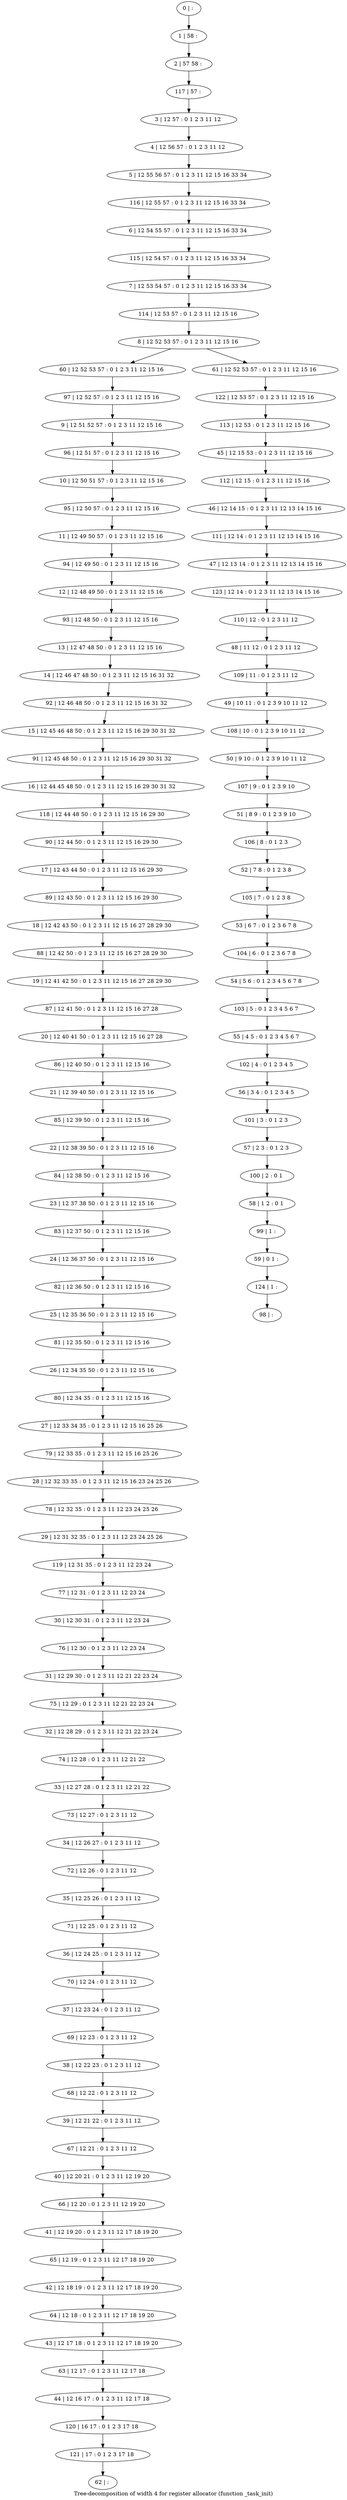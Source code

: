 digraph G {
graph [label="Tree-decomposition of width 4 for register allocator (function _task_init)"]
0[label="0 | : "];
1[label="1 | 58 : "];
2[label="2 | 57 58 : "];
3[label="3 | 12 57 : 0 1 2 3 11 12 "];
4[label="4 | 12 56 57 : 0 1 2 3 11 12 "];
5[label="5 | 12 55 56 57 : 0 1 2 3 11 12 15 16 33 34 "];
6[label="6 | 12 54 55 57 : 0 1 2 3 11 12 15 16 33 34 "];
7[label="7 | 12 53 54 57 : 0 1 2 3 11 12 15 16 33 34 "];
8[label="8 | 12 52 53 57 : 0 1 2 3 11 12 15 16 "];
9[label="9 | 12 51 52 57 : 0 1 2 3 11 12 15 16 "];
10[label="10 | 12 50 51 57 : 0 1 2 3 11 12 15 16 "];
11[label="11 | 12 49 50 57 : 0 1 2 3 11 12 15 16 "];
12[label="12 | 12 48 49 50 : 0 1 2 3 11 12 15 16 "];
13[label="13 | 12 47 48 50 : 0 1 2 3 11 12 15 16 "];
14[label="14 | 12 46 47 48 50 : 0 1 2 3 11 12 15 16 31 32 "];
15[label="15 | 12 45 46 48 50 : 0 1 2 3 11 12 15 16 29 30 31 32 "];
16[label="16 | 12 44 45 48 50 : 0 1 2 3 11 12 15 16 29 30 31 32 "];
17[label="17 | 12 43 44 50 : 0 1 2 3 11 12 15 16 29 30 "];
18[label="18 | 12 42 43 50 : 0 1 2 3 11 12 15 16 27 28 29 30 "];
19[label="19 | 12 41 42 50 : 0 1 2 3 11 12 15 16 27 28 29 30 "];
20[label="20 | 12 40 41 50 : 0 1 2 3 11 12 15 16 27 28 "];
21[label="21 | 12 39 40 50 : 0 1 2 3 11 12 15 16 "];
22[label="22 | 12 38 39 50 : 0 1 2 3 11 12 15 16 "];
23[label="23 | 12 37 38 50 : 0 1 2 3 11 12 15 16 "];
24[label="24 | 12 36 37 50 : 0 1 2 3 11 12 15 16 "];
25[label="25 | 12 35 36 50 : 0 1 2 3 11 12 15 16 "];
26[label="26 | 12 34 35 50 : 0 1 2 3 11 12 15 16 "];
27[label="27 | 12 33 34 35 : 0 1 2 3 11 12 15 16 25 26 "];
28[label="28 | 12 32 33 35 : 0 1 2 3 11 12 15 16 23 24 25 26 "];
29[label="29 | 12 31 32 35 : 0 1 2 3 11 12 23 24 25 26 "];
30[label="30 | 12 30 31 : 0 1 2 3 11 12 23 24 "];
31[label="31 | 12 29 30 : 0 1 2 3 11 12 21 22 23 24 "];
32[label="32 | 12 28 29 : 0 1 2 3 11 12 21 22 23 24 "];
33[label="33 | 12 27 28 : 0 1 2 3 11 12 21 22 "];
34[label="34 | 12 26 27 : 0 1 2 3 11 12 "];
35[label="35 | 12 25 26 : 0 1 2 3 11 12 "];
36[label="36 | 12 24 25 : 0 1 2 3 11 12 "];
37[label="37 | 12 23 24 : 0 1 2 3 11 12 "];
38[label="38 | 12 22 23 : 0 1 2 3 11 12 "];
39[label="39 | 12 21 22 : 0 1 2 3 11 12 "];
40[label="40 | 12 20 21 : 0 1 2 3 11 12 19 20 "];
41[label="41 | 12 19 20 : 0 1 2 3 11 12 17 18 19 20 "];
42[label="42 | 12 18 19 : 0 1 2 3 11 12 17 18 19 20 "];
43[label="43 | 12 17 18 : 0 1 2 3 11 12 17 18 19 20 "];
44[label="44 | 12 16 17 : 0 1 2 3 11 12 17 18 "];
45[label="45 | 12 15 53 : 0 1 2 3 11 12 15 16 "];
46[label="46 | 12 14 15 : 0 1 2 3 11 12 13 14 15 16 "];
47[label="47 | 12 13 14 : 0 1 2 3 11 12 13 14 15 16 "];
48[label="48 | 11 12 : 0 1 2 3 11 12 "];
49[label="49 | 10 11 : 0 1 2 3 9 10 11 12 "];
50[label="50 | 9 10 : 0 1 2 3 9 10 11 12 "];
51[label="51 | 8 9 : 0 1 2 3 9 10 "];
52[label="52 | 7 8 : 0 1 2 3 8 "];
53[label="53 | 6 7 : 0 1 2 3 6 7 8 "];
54[label="54 | 5 6 : 0 1 2 3 4 5 6 7 8 "];
55[label="55 | 4 5 : 0 1 2 3 4 5 6 7 "];
56[label="56 | 3 4 : 0 1 2 3 4 5 "];
57[label="57 | 2 3 : 0 1 2 3 "];
58[label="58 | 1 2 : 0 1 "];
59[label="59 | 0 1 : "];
60[label="60 | 12 52 53 57 : 0 1 2 3 11 12 15 16 "];
61[label="61 | 12 52 53 57 : 0 1 2 3 11 12 15 16 "];
62[label="62 | : "];
63[label="63 | 12 17 : 0 1 2 3 11 12 17 18 "];
64[label="64 | 12 18 : 0 1 2 3 11 12 17 18 19 20 "];
65[label="65 | 12 19 : 0 1 2 3 11 12 17 18 19 20 "];
66[label="66 | 12 20 : 0 1 2 3 11 12 19 20 "];
67[label="67 | 12 21 : 0 1 2 3 11 12 "];
68[label="68 | 12 22 : 0 1 2 3 11 12 "];
69[label="69 | 12 23 : 0 1 2 3 11 12 "];
70[label="70 | 12 24 : 0 1 2 3 11 12 "];
71[label="71 | 12 25 : 0 1 2 3 11 12 "];
72[label="72 | 12 26 : 0 1 2 3 11 12 "];
73[label="73 | 12 27 : 0 1 2 3 11 12 "];
74[label="74 | 12 28 : 0 1 2 3 11 12 21 22 "];
75[label="75 | 12 29 : 0 1 2 3 11 12 21 22 23 24 "];
76[label="76 | 12 30 : 0 1 2 3 11 12 23 24 "];
77[label="77 | 12 31 : 0 1 2 3 11 12 23 24 "];
78[label="78 | 12 32 35 : 0 1 2 3 11 12 23 24 25 26 "];
79[label="79 | 12 33 35 : 0 1 2 3 11 12 15 16 25 26 "];
80[label="80 | 12 34 35 : 0 1 2 3 11 12 15 16 "];
81[label="81 | 12 35 50 : 0 1 2 3 11 12 15 16 "];
82[label="82 | 12 36 50 : 0 1 2 3 11 12 15 16 "];
83[label="83 | 12 37 50 : 0 1 2 3 11 12 15 16 "];
84[label="84 | 12 38 50 : 0 1 2 3 11 12 15 16 "];
85[label="85 | 12 39 50 : 0 1 2 3 11 12 15 16 "];
86[label="86 | 12 40 50 : 0 1 2 3 11 12 15 16 "];
87[label="87 | 12 41 50 : 0 1 2 3 11 12 15 16 27 28 "];
88[label="88 | 12 42 50 : 0 1 2 3 11 12 15 16 27 28 29 30 "];
89[label="89 | 12 43 50 : 0 1 2 3 11 12 15 16 29 30 "];
90[label="90 | 12 44 50 : 0 1 2 3 11 12 15 16 29 30 "];
91[label="91 | 12 45 48 50 : 0 1 2 3 11 12 15 16 29 30 31 32 "];
92[label="92 | 12 46 48 50 : 0 1 2 3 11 12 15 16 31 32 "];
93[label="93 | 12 48 50 : 0 1 2 3 11 12 15 16 "];
94[label="94 | 12 49 50 : 0 1 2 3 11 12 15 16 "];
95[label="95 | 12 50 57 : 0 1 2 3 11 12 15 16 "];
96[label="96 | 12 51 57 : 0 1 2 3 11 12 15 16 "];
97[label="97 | 12 52 57 : 0 1 2 3 11 12 15 16 "];
98[label="98 | : "];
99[label="99 | 1 : "];
100[label="100 | 2 : 0 1 "];
101[label="101 | 3 : 0 1 2 3 "];
102[label="102 | 4 : 0 1 2 3 4 5 "];
103[label="103 | 5 : 0 1 2 3 4 5 6 7 "];
104[label="104 | 6 : 0 1 2 3 6 7 8 "];
105[label="105 | 7 : 0 1 2 3 8 "];
106[label="106 | 8 : 0 1 2 3 "];
107[label="107 | 9 : 0 1 2 3 9 10 "];
108[label="108 | 10 : 0 1 2 3 9 10 11 12 "];
109[label="109 | 11 : 0 1 2 3 11 12 "];
110[label="110 | 12 : 0 1 2 3 11 12 "];
111[label="111 | 12 14 : 0 1 2 3 11 12 13 14 15 16 "];
112[label="112 | 12 15 : 0 1 2 3 11 12 15 16 "];
113[label="113 | 12 53 : 0 1 2 3 11 12 15 16 "];
114[label="114 | 12 53 57 : 0 1 2 3 11 12 15 16 "];
115[label="115 | 12 54 57 : 0 1 2 3 11 12 15 16 33 34 "];
116[label="116 | 12 55 57 : 0 1 2 3 11 12 15 16 33 34 "];
117[label="117 | 57 : "];
118[label="118 | 12 44 48 50 : 0 1 2 3 11 12 15 16 29 30 "];
119[label="119 | 12 31 35 : 0 1 2 3 11 12 23 24 "];
120[label="120 | 16 17 : 0 1 2 3 17 18 "];
121[label="121 | 17 : 0 1 2 3 17 18 "];
122[label="122 | 12 53 57 : 0 1 2 3 11 12 15 16 "];
123[label="123 | 12 14 : 0 1 2 3 11 12 13 14 15 16 "];
124[label="124 | 1 : "];
0->1 ;
1->2 ;
3->4 ;
4->5 ;
13->14 ;
8->60 ;
8->61 ;
63->44 ;
43->63 ;
64->43 ;
42->64 ;
65->42 ;
41->65 ;
66->41 ;
40->66 ;
67->40 ;
39->67 ;
68->39 ;
38->68 ;
69->38 ;
37->69 ;
70->37 ;
36->70 ;
71->36 ;
35->71 ;
72->35 ;
34->72 ;
73->34 ;
33->73 ;
74->33 ;
32->74 ;
75->32 ;
31->75 ;
76->31 ;
30->76 ;
77->30 ;
78->29 ;
28->78 ;
79->28 ;
27->79 ;
80->27 ;
26->80 ;
81->26 ;
25->81 ;
82->25 ;
24->82 ;
83->24 ;
23->83 ;
84->23 ;
22->84 ;
85->22 ;
21->85 ;
86->21 ;
20->86 ;
87->20 ;
19->87 ;
88->19 ;
18->88 ;
89->18 ;
17->89 ;
90->17 ;
91->16 ;
15->91 ;
92->15 ;
14->92 ;
93->13 ;
12->93 ;
94->12 ;
11->94 ;
95->11 ;
10->95 ;
96->10 ;
9->96 ;
97->9 ;
60->97 ;
99->59 ;
58->99 ;
100->58 ;
57->100 ;
101->57 ;
56->101 ;
102->56 ;
55->102 ;
103->55 ;
54->103 ;
104->54 ;
53->104 ;
105->53 ;
52->105 ;
106->52 ;
51->106 ;
107->51 ;
50->107 ;
108->50 ;
49->108 ;
109->49 ;
48->109 ;
110->48 ;
111->47 ;
46->111 ;
112->46 ;
45->112 ;
113->45 ;
114->8 ;
7->114 ;
115->7 ;
6->115 ;
116->6 ;
5->116 ;
117->3 ;
2->117 ;
118->90 ;
16->118 ;
119->77 ;
29->119 ;
44->120 ;
121->62 ;
120->121 ;
122->113 ;
61->122 ;
123->110 ;
47->123 ;
124->98 ;
59->124 ;
}
